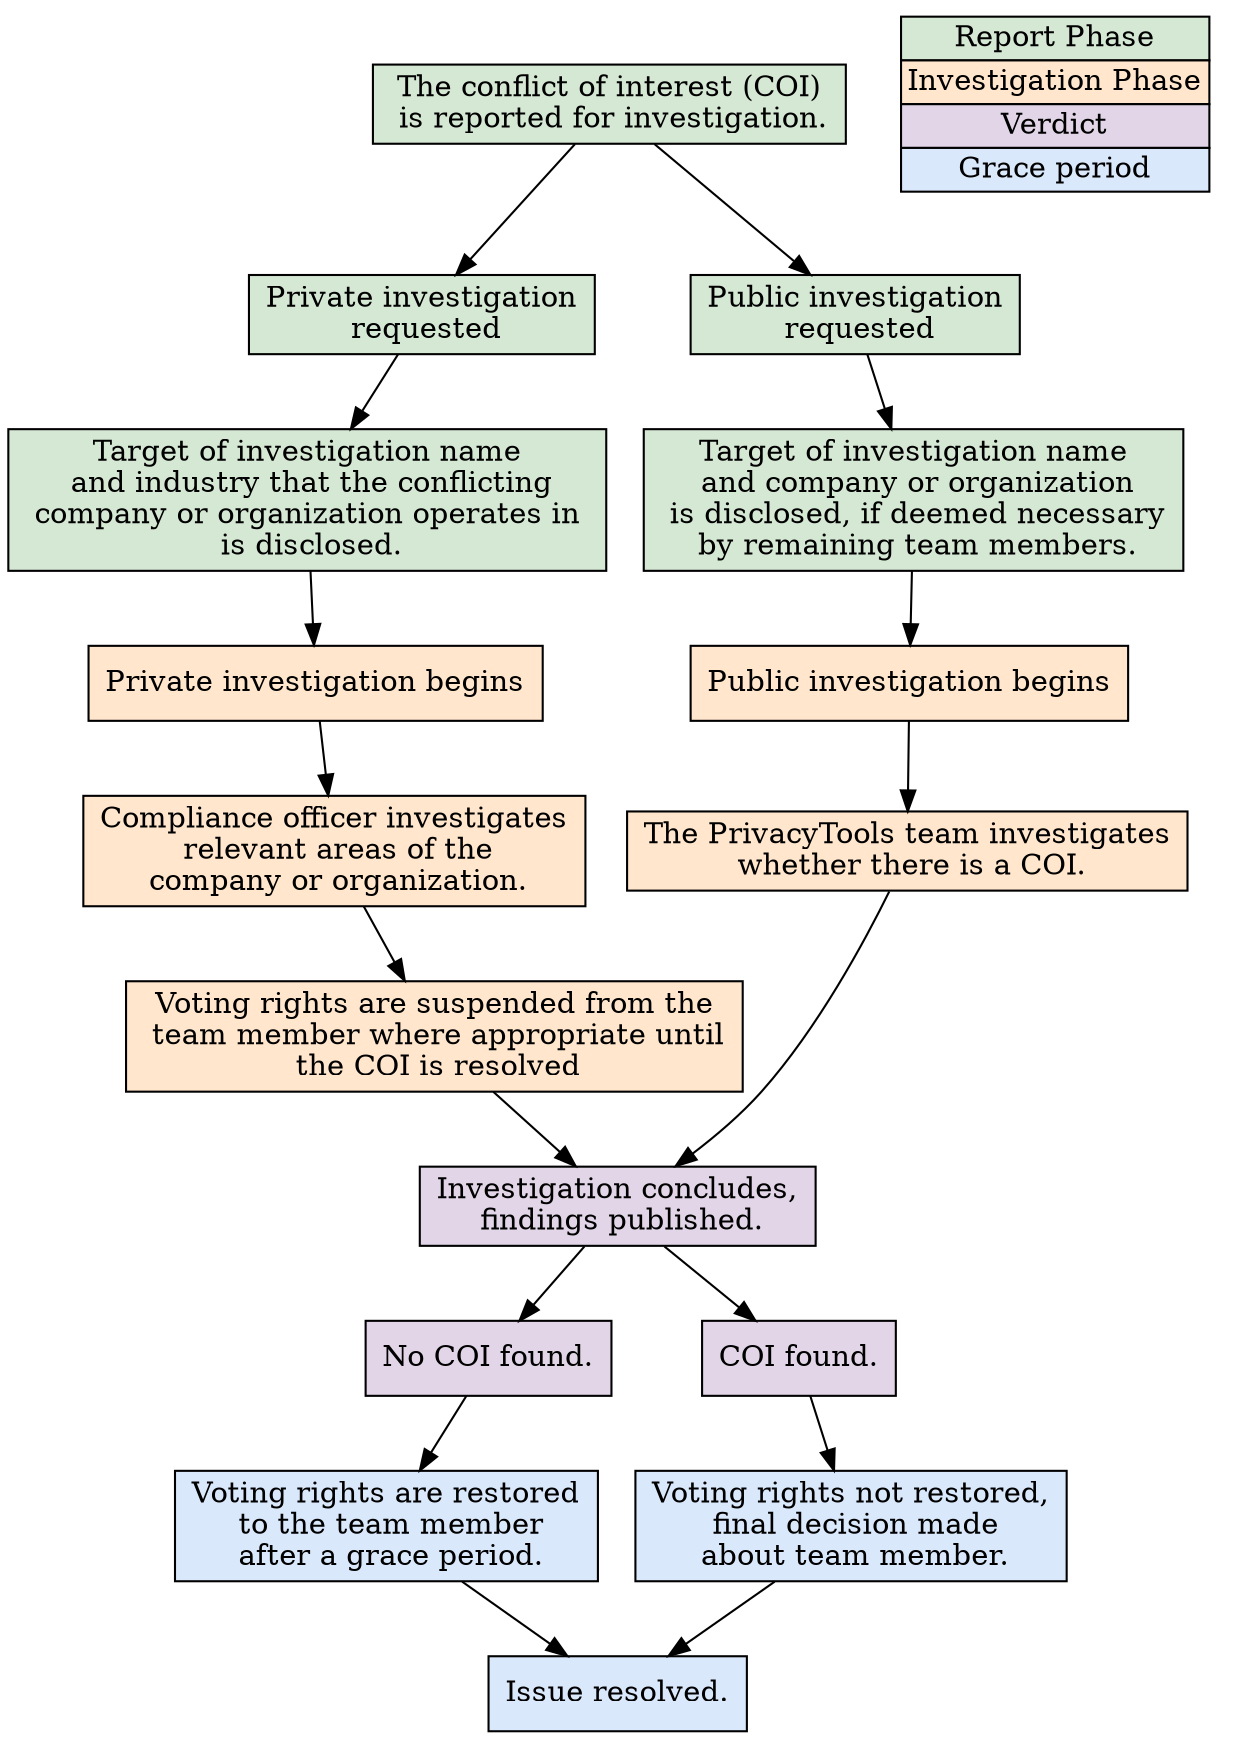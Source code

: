 digraph coi {
    subgraph chart {
        node [shape=rectangle, style="filled"]
        lvl1a [fillcolor="#d5e8d4", label="The conflict of interest (COI)\n is reported for investigation."];
        lvl2a [fillcolor="#d5e8d4", label="Private investigation\n requested"];
        lvl2b [fillcolor="#d5e8d4", label="Public investigation\n requested"];
        lvl3a [fillcolor="#d5e8d4", label="Target of investigation name\n and industry that the conflicting\n company or organization operates in \n is disclosed."];
        lvl3b [fillcolor="#d5e8d4", label="Target of investigation name\n and company or organization\n is disclosed, if deemed necessary\n by remaining team members."];
        lvl4a [fillcolor="#ffe6cc", label="Private investigation begins"];
        lvl4b [fillcolor="#ffe6cc", label="Public investigation begins"];
        lvl5a [fillcolor="#ffe6cc", label="Compliance officer investigates\n relevant areas of the\n company or organization."];
        lvl5b [fillcolor="#ffe6cc", label="The PrivacyTools team investigates\n whether there is a COI."];
        lvl6a [fillcolor="#ffe6cc", label="Voting rights are suspended from the\n team member where appropriate until\n the COI is resolved"];
        lvl7a [fillcolor="#e1d5e7", label="Investigation concludes,\n findings published."];
        lvl8a [fillcolor="#e1d5e7", label="No COI found."];
        lvl8b [fillcolor="#e1d5e7", label="COI found."];
        lvl9a [fillcolor="#dae8fc", label="Voting rights are restored\n to the team member\n after a grace period."];
        lvl9b [fillcolor="#dae8fc", label="Voting rights not restored,\n final decision made\n about team member."];
        lvl10a [fillcolor="#dae8fc", label="Issue resolved."];

        lvl1a -> lvl2a;
        lvl1a -> lvl2b;
        lvl2a -> lvl3a;
        lvl2b -> lvl3b;
        lvl3a -> lvl4a;
        lvl3b -> lvl4b;
        lvl4a -> lvl5a;
        lvl4b -> lvl5b;
        lvl5a -> lvl6a;
        lvl5b -> lvl7a;
        {rank = same; lvl5a; lvl5b;}
        lvl6a -> lvl7a;
        lvl7a -> lvl8a;
        lvl7a -> lvl8b;
        lvl8a -> lvl9a;
        lvl8b -> lvl9b;
        lvl9a -> lvl10a;
        lvl9b -> lvl10a;
    }

    subgraph legend {
        node [shape=plaintext]
        legend [
        label=<
        <table border="0" cellborder="1" cellspacing="0">
            <tr><td bgcolor="#d5e8d4">Report Phase</td></tr>
            <tr><td bgcolor="#ffe6cc">Investigation Phase</td></tr>
            <tr><td bgcolor="#e1d5e7">Verdict</td></tr>
            <tr><td bgcolor="#dae8fc">Grace period</td></tr>
        </table>>
        ];
    }
}
